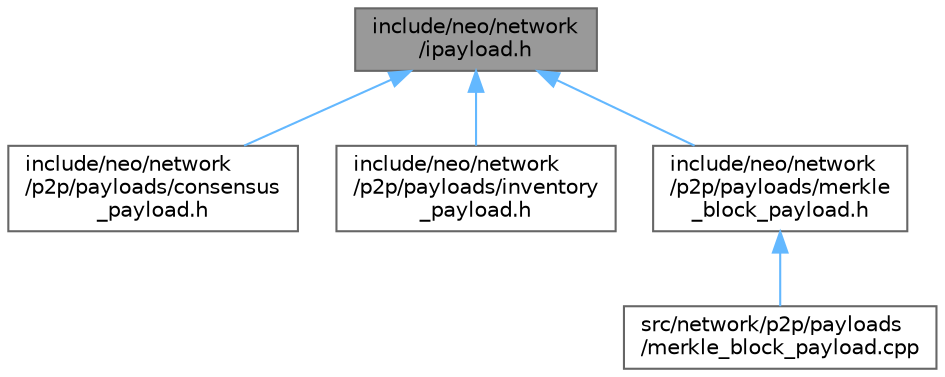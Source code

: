 digraph "include/neo/network/ipayload.h"
{
 // LATEX_PDF_SIZE
  bgcolor="transparent";
  edge [fontname=Helvetica,fontsize=10,labelfontname=Helvetica,labelfontsize=10];
  node [fontname=Helvetica,fontsize=10,shape=box,height=0.2,width=0.4];
  Node1 [id="Node000001",label="include/neo/network\l/ipayload.h",height=0.2,width=0.4,color="gray40", fillcolor="grey60", style="filled", fontcolor="black",tooltip=" "];
  Node1 -> Node2 [id="edge5_Node000001_Node000002",dir="back",color="steelblue1",style="solid",tooltip=" "];
  Node2 [id="Node000002",label="include/neo/network\l/p2p/payloads/consensus\l_payload.h",height=0.2,width=0.4,color="grey40", fillcolor="white", style="filled",URL="$consensus__payload_8h.html",tooltip=" "];
  Node1 -> Node3 [id="edge6_Node000001_Node000003",dir="back",color="steelblue1",style="solid",tooltip=" "];
  Node3 [id="Node000003",label="include/neo/network\l/p2p/payloads/inventory\l_payload.h",height=0.2,width=0.4,color="grey40", fillcolor="white", style="filled",URL="$inventory__payload_8h.html",tooltip=" "];
  Node1 -> Node4 [id="edge7_Node000001_Node000004",dir="back",color="steelblue1",style="solid",tooltip=" "];
  Node4 [id="Node000004",label="include/neo/network\l/p2p/payloads/merkle\l_block_payload.h",height=0.2,width=0.4,color="grey40", fillcolor="white", style="filled",URL="$merkle__block__payload_8h.html",tooltip=" "];
  Node4 -> Node5 [id="edge8_Node000004_Node000005",dir="back",color="steelblue1",style="solid",tooltip=" "];
  Node5 [id="Node000005",label="src/network/p2p/payloads\l/merkle_block_payload.cpp",height=0.2,width=0.4,color="grey40", fillcolor="white", style="filled",URL="$merkle__block__payload_8cpp.html",tooltip=" "];
}

